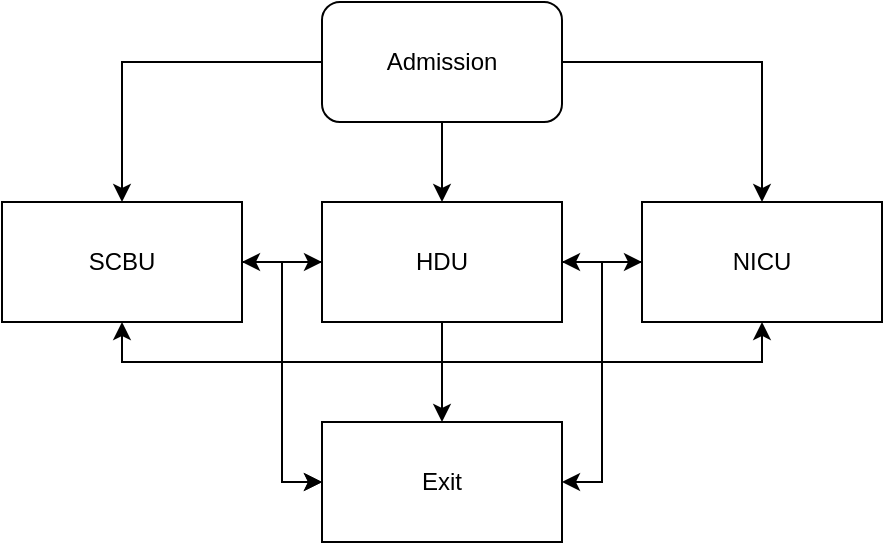 <mxfile version="20.5.2" type="device"><diagram id="UT_pvfewe9DZwdYbDZCG" name="Page-1"><mxGraphModel dx="1038" dy="521" grid="1" gridSize="10" guides="1" tooltips="1" connect="1" arrows="1" fold="1" page="1" pageScale="1" pageWidth="827" pageHeight="1169" math="0" shadow="0"><root><mxCell id="0"/><mxCell id="1" parent="0"/><mxCell id="L_YHfAo8rJ3ADPYZeApe-11" style="edgeStyle=orthogonalEdgeStyle;rounded=0;orthogonalLoop=1;jettySize=auto;html=1;" edge="1" parent="1" source="L_YHfAo8rJ3ADPYZeApe-1" target="L_YHfAo8rJ3ADPYZeApe-5"><mxGeometry relative="1" as="geometry"/></mxCell><mxCell id="L_YHfAo8rJ3ADPYZeApe-14" style="edgeStyle=orthogonalEdgeStyle;rounded=0;orthogonalLoop=1;jettySize=auto;html=1;" edge="1" parent="1" source="L_YHfAo8rJ3ADPYZeApe-1" target="L_YHfAo8rJ3ADPYZeApe-3"><mxGeometry relative="1" as="geometry"/></mxCell><mxCell id="L_YHfAo8rJ3ADPYZeApe-15" style="edgeStyle=orthogonalEdgeStyle;rounded=0;orthogonalLoop=1;jettySize=auto;html=1;entryX=1;entryY=0.5;entryDx=0;entryDy=0;" edge="1" parent="1" source="L_YHfAo8rJ3ADPYZeApe-1" target="L_YHfAo8rJ3ADPYZeApe-2"><mxGeometry relative="1" as="geometry"/></mxCell><mxCell id="L_YHfAo8rJ3ADPYZeApe-1" value="HDU" style="rounded=0;whiteSpace=wrap;html=1;" vertex="1" parent="1"><mxGeometry x="360" y="200" width="120" height="60" as="geometry"/></mxCell><mxCell id="L_YHfAo8rJ3ADPYZeApe-10" style="edgeStyle=orthogonalEdgeStyle;rounded=0;orthogonalLoop=1;jettySize=auto;html=1;entryX=0;entryY=0.5;entryDx=0;entryDy=0;" edge="1" parent="1" source="L_YHfAo8rJ3ADPYZeApe-2" target="L_YHfAo8rJ3ADPYZeApe-5"><mxGeometry relative="1" as="geometry"/></mxCell><mxCell id="L_YHfAo8rJ3ADPYZeApe-17" style="edgeStyle=orthogonalEdgeStyle;rounded=0;orthogonalLoop=1;jettySize=auto;html=1;" edge="1" parent="1" source="L_YHfAo8rJ3ADPYZeApe-2"><mxGeometry relative="1" as="geometry"><mxPoint x="360" y="230" as="targetPoint"/></mxGeometry></mxCell><mxCell id="L_YHfAo8rJ3ADPYZeApe-19" style="edgeStyle=orthogonalEdgeStyle;rounded=0;orthogonalLoop=1;jettySize=auto;html=1;entryX=0.5;entryY=1;entryDx=0;entryDy=0;startArrow=classic;startFill=1;" edge="1" parent="1" source="L_YHfAo8rJ3ADPYZeApe-2" target="L_YHfAo8rJ3ADPYZeApe-3"><mxGeometry relative="1" as="geometry"><mxPoint x="270" y="350" as="targetPoint"/><Array as="points"><mxPoint x="260" y="280"/><mxPoint x="580" y="280"/></Array></mxGeometry></mxCell><mxCell id="L_YHfAo8rJ3ADPYZeApe-22" style="edgeStyle=orthogonalEdgeStyle;rounded=0;orthogonalLoop=1;jettySize=auto;html=1;entryX=0;entryY=0.5;entryDx=0;entryDy=0;startArrow=none;startFill=0;endArrow=classic;endFill=1;" edge="1" parent="1" source="L_YHfAo8rJ3ADPYZeApe-2" target="L_YHfAo8rJ3ADPYZeApe-5"><mxGeometry relative="1" as="geometry"/></mxCell><mxCell id="L_YHfAo8rJ3ADPYZeApe-2" value="SCBU" style="rounded=0;whiteSpace=wrap;html=1;" vertex="1" parent="1"><mxGeometry x="200" y="200" width="120" height="60" as="geometry"/></mxCell><mxCell id="L_YHfAo8rJ3ADPYZeApe-12" style="edgeStyle=orthogonalEdgeStyle;rounded=0;orthogonalLoop=1;jettySize=auto;html=1;entryX=1;entryY=0.5;entryDx=0;entryDy=0;" edge="1" parent="1" source="L_YHfAo8rJ3ADPYZeApe-3" target="L_YHfAo8rJ3ADPYZeApe-5"><mxGeometry relative="1" as="geometry"/></mxCell><mxCell id="L_YHfAo8rJ3ADPYZeApe-13" style="edgeStyle=orthogonalEdgeStyle;rounded=0;orthogonalLoop=1;jettySize=auto;html=1;" edge="1" parent="1" source="L_YHfAo8rJ3ADPYZeApe-3" target="L_YHfAo8rJ3ADPYZeApe-1"><mxGeometry relative="1" as="geometry"/></mxCell><mxCell id="L_YHfAo8rJ3ADPYZeApe-3" value="NICU" style="rounded=0;whiteSpace=wrap;html=1;" vertex="1" parent="1"><mxGeometry x="520" y="200" width="120" height="60" as="geometry"/></mxCell><mxCell id="L_YHfAo8rJ3ADPYZeApe-7" style="edgeStyle=orthogonalEdgeStyle;rounded=0;orthogonalLoop=1;jettySize=auto;html=1;exitX=0;exitY=0.5;exitDx=0;exitDy=0;entryX=0.5;entryY=0;entryDx=0;entryDy=0;" edge="1" parent="1" source="L_YHfAo8rJ3ADPYZeApe-4" target="L_YHfAo8rJ3ADPYZeApe-2"><mxGeometry relative="1" as="geometry"/></mxCell><mxCell id="L_YHfAo8rJ3ADPYZeApe-8" value="" style="edgeStyle=orthogonalEdgeStyle;rounded=0;orthogonalLoop=1;jettySize=auto;html=1;" edge="1" parent="1" source="L_YHfAo8rJ3ADPYZeApe-4" target="L_YHfAo8rJ3ADPYZeApe-1"><mxGeometry relative="1" as="geometry"/></mxCell><mxCell id="L_YHfAo8rJ3ADPYZeApe-9" style="edgeStyle=orthogonalEdgeStyle;rounded=0;orthogonalLoop=1;jettySize=auto;html=1;entryX=0.5;entryY=0;entryDx=0;entryDy=0;" edge="1" parent="1" source="L_YHfAo8rJ3ADPYZeApe-4" target="L_YHfAo8rJ3ADPYZeApe-3"><mxGeometry relative="1" as="geometry"/></mxCell><mxCell id="L_YHfAo8rJ3ADPYZeApe-4" value="Admission" style="rounded=1;whiteSpace=wrap;html=1;" vertex="1" parent="1"><mxGeometry x="360" y="100" width="120" height="60" as="geometry"/></mxCell><mxCell id="L_YHfAo8rJ3ADPYZeApe-5" value="Exit" style="rounded=0;whiteSpace=wrap;html=1;" vertex="1" parent="1"><mxGeometry x="360" y="310" width="120" height="60" as="geometry"/></mxCell></root></mxGraphModel></diagram></mxfile>